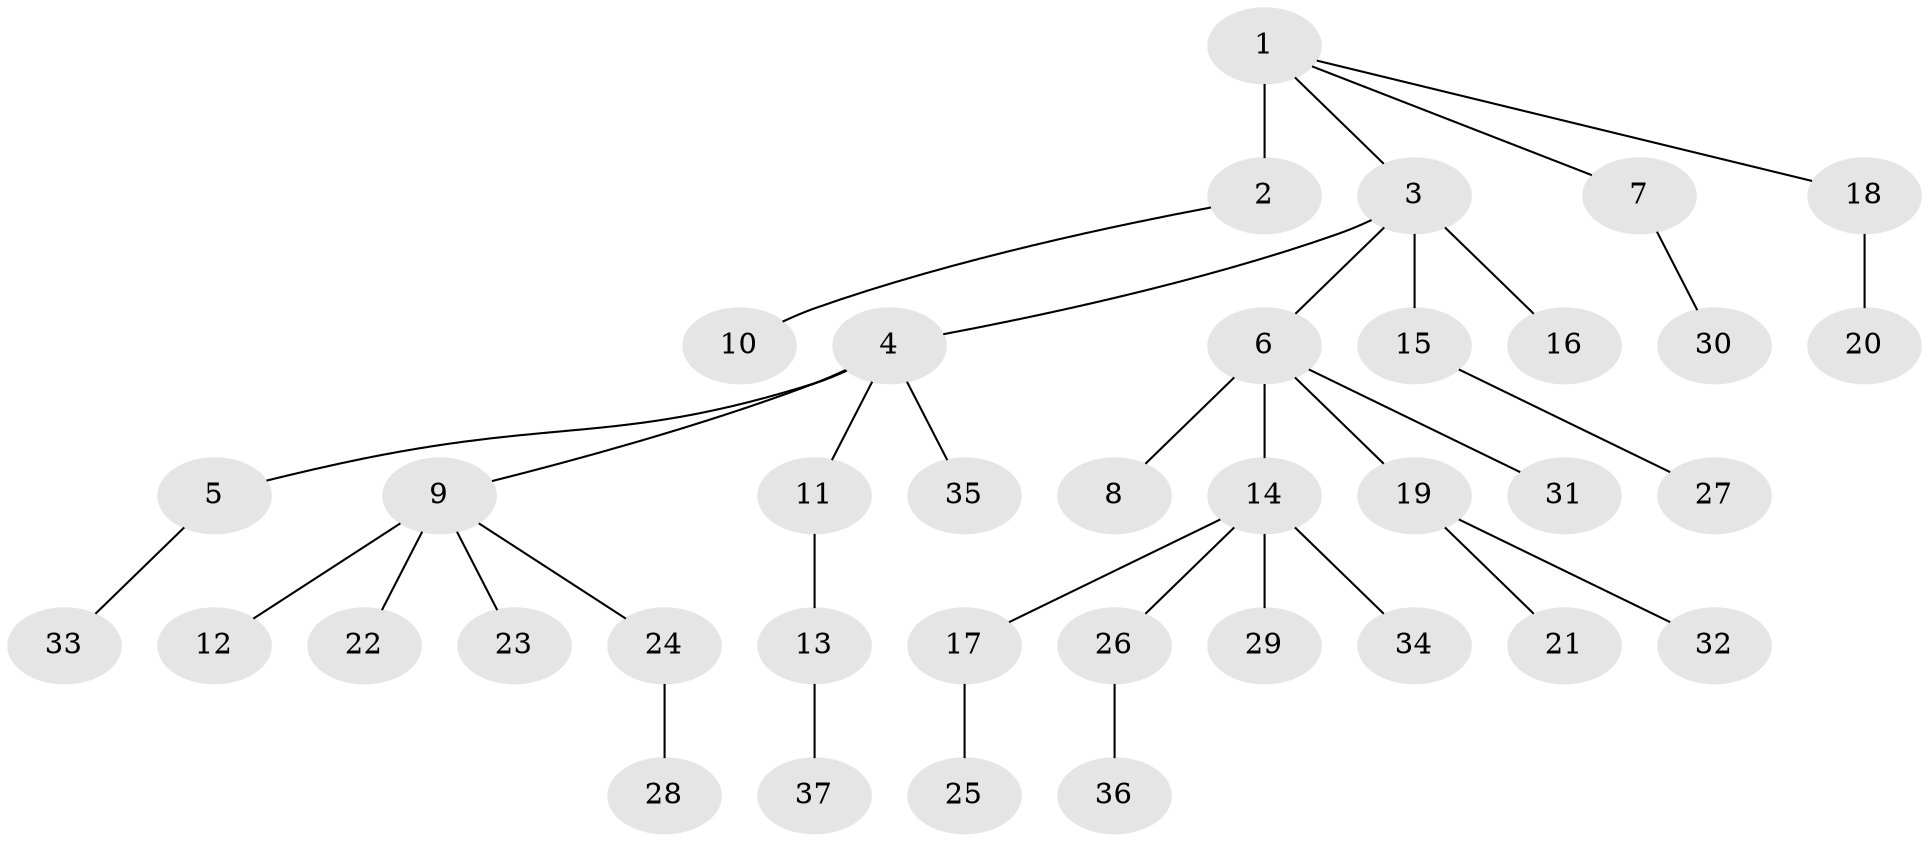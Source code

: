 // original degree distribution, {3: 0.10810810810810811, 6: 0.05405405405405406, 2: 0.28378378378378377, 7: 0.013513513513513514, 4: 0.04054054054054054, 1: 0.5}
// Generated by graph-tools (version 1.1) at 2025/36/03/09/25 02:36:27]
// undirected, 37 vertices, 36 edges
graph export_dot {
graph [start="1"]
  node [color=gray90,style=filled];
  1;
  2;
  3;
  4;
  5;
  6;
  7;
  8;
  9;
  10;
  11;
  12;
  13;
  14;
  15;
  16;
  17;
  18;
  19;
  20;
  21;
  22;
  23;
  24;
  25;
  26;
  27;
  28;
  29;
  30;
  31;
  32;
  33;
  34;
  35;
  36;
  37;
  1 -- 2 [weight=4.0];
  1 -- 3 [weight=1.0];
  1 -- 7 [weight=1.0];
  1 -- 18 [weight=1.0];
  2 -- 10 [weight=1.0];
  3 -- 4 [weight=1.0];
  3 -- 6 [weight=1.0];
  3 -- 15 [weight=1.0];
  3 -- 16 [weight=1.0];
  4 -- 5 [weight=1.0];
  4 -- 9 [weight=1.0];
  4 -- 11 [weight=1.0];
  4 -- 35 [weight=1.0];
  5 -- 33 [weight=1.0];
  6 -- 8 [weight=1.0];
  6 -- 14 [weight=1.0];
  6 -- 19 [weight=1.0];
  6 -- 31 [weight=1.0];
  7 -- 30 [weight=1.0];
  9 -- 12 [weight=1.0];
  9 -- 22 [weight=2.0];
  9 -- 23 [weight=1.0];
  9 -- 24 [weight=1.0];
  11 -- 13 [weight=1.0];
  13 -- 37 [weight=2.0];
  14 -- 17 [weight=1.0];
  14 -- 26 [weight=1.0];
  14 -- 29 [weight=1.0];
  14 -- 34 [weight=1.0];
  15 -- 27 [weight=1.0];
  17 -- 25 [weight=2.0];
  18 -- 20 [weight=3.0];
  19 -- 21 [weight=1.0];
  19 -- 32 [weight=1.0];
  24 -- 28 [weight=1.0];
  26 -- 36 [weight=1.0];
}
